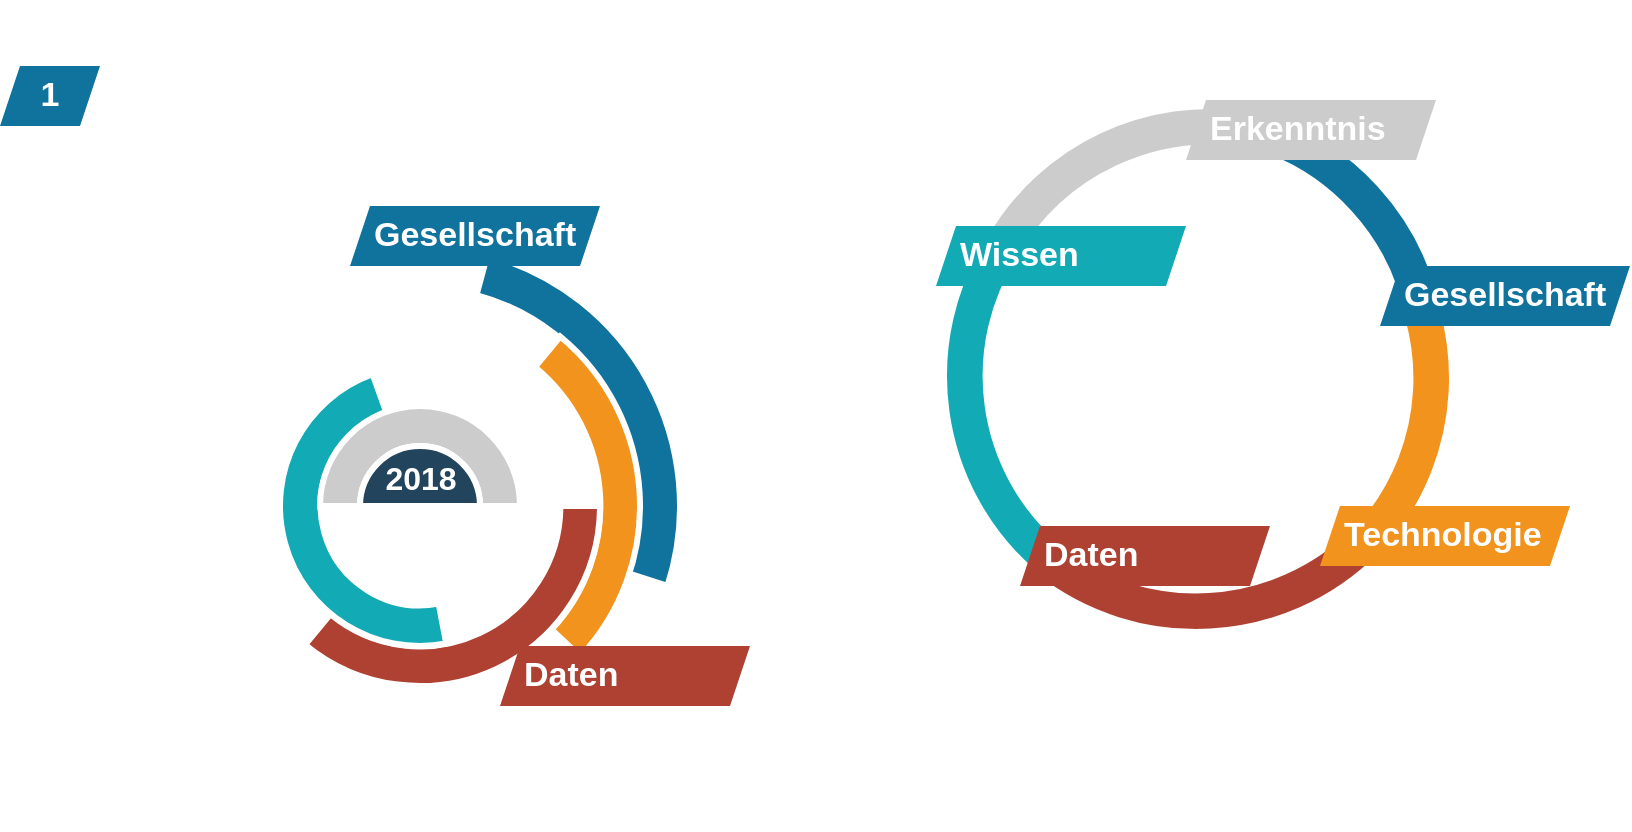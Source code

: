 <mxfile version="24.2.3" type="github">
  <diagram name="Seite-1" id="8ofZRbVmw3vYyGgvCZx4">
    <mxGraphModel dx="891" dy="529" grid="1" gridSize="10" guides="1" tooltips="1" connect="1" arrows="1" fold="1" page="1" pageScale="1" pageWidth="1169" pageHeight="827" math="0" shadow="0">
      <root>
        <mxCell id="0" />
        <mxCell id="1" parent="0" />
        <mxCell id="pFH3sbqLXHjy62myBytJ-1" value="" style="verticalLabelPosition=bottom;verticalAlign=top;html=1;shape=mxgraph.basic.partConcEllipse;fillColor=#10739e;strokeColor=#ffffff;startAngle=0.75;endAngle=0.008;arcWidth=0.16;strokeWidth=3;rotation=105;" vertex="1" parent="1">
          <mxGeometry x="130" y="130" width="260" height="260" as="geometry" />
        </mxCell>
        <mxCell id="pFH3sbqLXHjy62myBytJ-2" value="" style="verticalLabelPosition=bottom;verticalAlign=top;html=1;shape=mxgraph.basic.partConcEllipse;fillColor=#f2931e;strokeColor=#ffffff;startAngle=0.91;endAngle=0.17;arcWidth=0.18;strokeWidth=3;rotation=72;" vertex="1" parent="1">
          <mxGeometry x="150" y="150" width="220" height="220" as="geometry" />
        </mxCell>
        <mxCell id="pFH3sbqLXHjy62myBytJ-3" value="" style="verticalLabelPosition=bottom;verticalAlign=top;html=1;shape=mxgraph.basic.partConcEllipse;fillColor=#ae4132;strokeColor=#ffffff;startAngle=0.75;endAngle=0.11;arcWidth=0.22;strokeWidth=3;rotation=-180;" vertex="1" parent="1">
          <mxGeometry x="170" y="170" width="180" height="180" as="geometry" />
        </mxCell>
        <mxCell id="pFH3sbqLXHjy62myBytJ-4" value="" style="verticalLabelPosition=bottom;verticalAlign=top;html=1;shape=mxgraph.basic.partConcEllipse;fillColor=#12aab5;strokeColor=#ffffff;startAngle=0.02;endAngle=0.495;arcWidth=0.29;strokeWidth=3;direction=south;rotation=72;" vertex="1" parent="1">
          <mxGeometry x="190" y="190" width="140" height="140" as="geometry" />
        </mxCell>
        <mxCell id="pFH3sbqLXHjy62myBytJ-5" value="" style="verticalLabelPosition=bottom;verticalAlign=top;html=1;shape=mxgraph.basic.partConcEllipse;fillColor=#cccccc;strokeColor=#ffffff;startAngle=0.75;endAngle=0.25;arcWidth=0.4;strokeWidth=3;" vertex="1" parent="1">
          <mxGeometry x="210" y="210" width="100" height="100" as="geometry" />
        </mxCell>
        <mxCell id="pFH3sbqLXHjy62myBytJ-6" value="2018" style="html=1;shape=mxgraph.basic.pie;fillColor=#23445D;strokeColor=#ffffff;startAngle=0.75;endAngle=0.25;fontSize=16;fontColor=#FFFFFF;verticalAlign=top;fontStyle=1;strokeWidth=3;" vertex="1" parent="1">
          <mxGeometry x="230" y="230" width="60" height="60" as="geometry" />
        </mxCell>
        <mxCell id="pFH3sbqLXHjy62myBytJ-7" value="1" style="shape=mxgraph.infographic.parallelogram;dx=5;html=1;fillColor=#10739E;strokeColor=none;shadow=0;fontSize=17;fontColor=#FFFFFF;align=center;fontStyle=1;whiteSpace=wrap;" vertex="1" parent="1">
          <mxGeometry x="50" y="40" width="50" height="30" as="geometry" />
        </mxCell>
        <mxCell id="pFH3sbqLXHjy62myBytJ-8" value="Gesellschaft" style="shape=mxgraph.infographic.parallelogram;dx=5;;html=1;fillColor=#10739e;strokeColor=none;shadow=0;fontSize=17;fontColor=#FFFFFF;align=left;spacingLeft=10;fontStyle=1;whiteSpace=wrap;" vertex="1" parent="1">
          <mxGeometry x="225" y="110" width="125" height="30" as="geometry" />
        </mxCell>
        <mxCell id="pFH3sbqLXHjy62myBytJ-12" value="Daten" style="shape=mxgraph.infographic.parallelogram;dx=5;;html=1;fillColor=#ae4132;strokeColor=none;shadow=0;fontSize=17;fontColor=#FFFFFF;align=left;spacingLeft=10;fontStyle=1;whiteSpace=wrap;" vertex="1" parent="1">
          <mxGeometry x="300" y="330" width="125" height="30" as="geometry" />
        </mxCell>
        <mxCell id="pFH3sbqLXHjy62myBytJ-30" value="" style="verticalLabelPosition=bottom;verticalAlign=top;html=1;shape=mxgraph.basic.partConcEllipse;fillColor=#10739e;strokeColor=#ffffff;startAngle=0.75;endAngle=0.931;arcWidth=0.16;strokeWidth=3;rotation=105;" vertex="1" parent="1">
          <mxGeometry x="514" y="57" width="260" height="260" as="geometry" />
        </mxCell>
        <mxCell id="pFH3sbqLXHjy62myBytJ-31" value="" style="verticalLabelPosition=bottom;verticalAlign=top;html=1;shape=mxgraph.basic.partConcEllipse;fillColor=#f2931e;strokeColor=#ffffff;startAngle=0.75;endAngle=0.951;arcWidth=0.16;strokeWidth=3;rotation=-195;" vertex="1" parent="1">
          <mxGeometry x="516" y="66" width="260" height="260" as="geometry" />
        </mxCell>
        <mxCell id="pFH3sbqLXHjy62myBytJ-32" value="" style="verticalLabelPosition=bottom;verticalAlign=top;html=1;shape=mxgraph.basic.partConcEllipse;fillColor=#ae4132;strokeColor=#ffffff;startAngle=0.75;endAngle=0.982;arcWidth=0.16;strokeWidth=3;rotation=-135;" vertex="1" parent="1">
          <mxGeometry x="518" y="63" width="260" height="260" as="geometry" />
        </mxCell>
        <mxCell id="pFH3sbqLXHjy62myBytJ-33" value="" style="verticalLabelPosition=bottom;verticalAlign=top;html=1;shape=mxgraph.basic.partConcEllipse;fillColor=#12aab5;strokeColor=#ffffff;startAngle=0.75;endAngle=0.984;arcWidth=0.16;strokeWidth=3;rotation=-50;" vertex="1" parent="1">
          <mxGeometry x="522" y="65" width="260" height="260" as="geometry" />
        </mxCell>
        <mxCell id="pFH3sbqLXHjy62myBytJ-34" value="" style="verticalLabelPosition=bottom;verticalAlign=top;html=1;shape=mxgraph.basic.partConcEllipse;fillColor=#cccccc;strokeColor=#ffffff;startAngle=0.75;endAngle=0.943;arcWidth=0.16;strokeWidth=3;rotation=30;" vertex="1" parent="1">
          <mxGeometry x="525" y="60" width="260" height="260" as="geometry" />
        </mxCell>
        <mxCell id="pFH3sbqLXHjy62myBytJ-35" value="Gesellschaft" style="shape=mxgraph.infographic.parallelogram;dx=5;;html=1;fillColor=#10739e;strokeColor=none;shadow=0;fontSize=17;fontColor=#FFFFFF;align=left;spacingLeft=10;fontStyle=1;whiteSpace=wrap;" vertex="1" parent="1">
          <mxGeometry x="740" y="140" width="125" height="30" as="geometry" />
        </mxCell>
        <mxCell id="pFH3sbqLXHjy62myBytJ-36" value="Technologie" style="shape=mxgraph.infographic.parallelogram;dx=5;;html=1;fillColor=#f2931e;strokeColor=none;shadow=0;fontSize=17;fontColor=#FFFFFF;align=left;spacingLeft=10;fontStyle=1;whiteSpace=wrap;" vertex="1" parent="1">
          <mxGeometry x="710" y="260" width="125" height="30" as="geometry" />
        </mxCell>
        <mxCell id="pFH3sbqLXHjy62myBytJ-37" value="Daten" style="shape=mxgraph.infographic.parallelogram;dx=5;;html=1;fillColor=#ae4132;strokeColor=none;shadow=0;fontSize=17;fontColor=#FFFFFF;align=left;spacingLeft=10;fontStyle=1;whiteSpace=wrap;" vertex="1" parent="1">
          <mxGeometry x="560" y="270" width="125" height="30" as="geometry" />
        </mxCell>
        <mxCell id="pFH3sbqLXHjy62myBytJ-38" value="Wissen" style="shape=mxgraph.infographic.parallelogram;dx=5;;html=1;fillColor=#12aab5;strokeColor=none;shadow=0;fontSize=17;fontColor=#FFFFFF;align=left;spacingLeft=10;fontStyle=1;whiteSpace=wrap;" vertex="1" parent="1">
          <mxGeometry x="518" y="120" width="125" height="30" as="geometry" />
        </mxCell>
        <mxCell id="pFH3sbqLXHjy62myBytJ-39" value="Erkenntnis" style="shape=mxgraph.infographic.parallelogram;dx=5;;html=1;fillColor=#cccccc;strokeColor=none;shadow=0;fontSize=17;fontColor=#FFFFFF;align=left;spacingLeft=10;fontStyle=1;whiteSpace=wrap;" vertex="1" parent="1">
          <mxGeometry x="643" y="57" width="125" height="30" as="geometry" />
        </mxCell>
      </root>
    </mxGraphModel>
  </diagram>
</mxfile>
